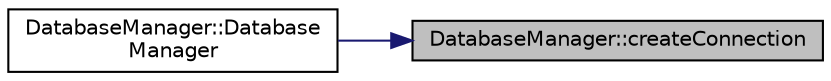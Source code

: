 digraph "DatabaseManager::createConnection"
{
 // LATEX_PDF_SIZE
  edge [fontname="Helvetica",fontsize="10",labelfontname="Helvetica",labelfontsize="10"];
  node [fontname="Helvetica",fontsize="10",shape=record];
  rankdir="RL";
  Node1 [label="DatabaseManager::createConnection",height=0.2,width=0.4,color="black", fillcolor="grey75", style="filled", fontcolor="black",tooltip="Create connection to the database."];
  Node1 -> Node2 [dir="back",color="midnightblue",fontsize="10",style="solid",fontname="Helvetica"];
  Node2 [label="DatabaseManager::Database\lManager",height=0.2,width=0.4,color="black", fillcolor="white", style="filled",URL="$classDatabaseManager.html#aa162d97472e6c31a4e873adda435dbb6",tooltip=" "];
}
